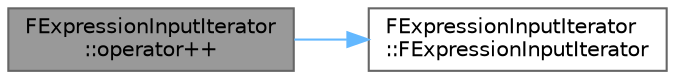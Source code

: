 digraph "FExpressionInputIterator::operator++"
{
 // INTERACTIVE_SVG=YES
 // LATEX_PDF_SIZE
  bgcolor="transparent";
  edge [fontname=Helvetica,fontsize=10,labelfontname=Helvetica,labelfontsize=10];
  node [fontname=Helvetica,fontsize=10,shape=box,height=0.2,width=0.4];
  rankdir="LR";
  Node1 [id="Node000001",label="FExpressionInputIterator\l::operator++",height=0.2,width=0.4,color="gray40", fillcolor="grey60", style="filled", fontcolor="black",tooltip=" "];
  Node1 -> Node2 [id="edge1_Node000001_Node000002",color="steelblue1",style="solid",tooltip=" "];
  Node2 [id="Node000002",label="FExpressionInputIterator\l::FExpressionInputIterator",height=0.2,width=0.4,color="grey40", fillcolor="white", style="filled",URL="$d8/dc0/structFExpressionInputIterator.html#af30270c0d0be377a7b2569d1a99f0cf5",tooltip=" "];
}
